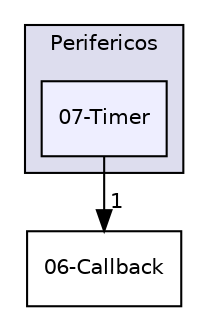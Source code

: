 digraph "E:/Agustin/Escritorio/MCUexpresso/KitLPC845-C++/src/Drivers/Perifericos/07-Timer" {
  compound=true
  node [ fontsize="10", fontname="Helvetica"];
  edge [ labelfontsize="10", labelfontname="Helvetica"];
  subgraph clusterdir_fddceb55b13f36ba841fc9095bbfed65 {
    graph [ bgcolor="#ddddee", pencolor="black", label="Perifericos" fontname="Helvetica", fontsize="10", URL="dir_fddceb55b13f36ba841fc9095bbfed65.html"]
  dir_b0f89ed33f99852ed33a835d9d36116b [shape=box, label="07-Timer", style="filled", fillcolor="#eeeeff", pencolor="black", URL="dir_b0f89ed33f99852ed33a835d9d36116b.html"];
  }
  dir_47a19b6058124405309700282ec9ed11 [shape=box label="06-Callback" URL="dir_47a19b6058124405309700282ec9ed11.html"];
  dir_b0f89ed33f99852ed33a835d9d36116b->dir_47a19b6058124405309700282ec9ed11 [headlabel="1", labeldistance=1.5 headhref="dir_000023_000022.html"];
}
